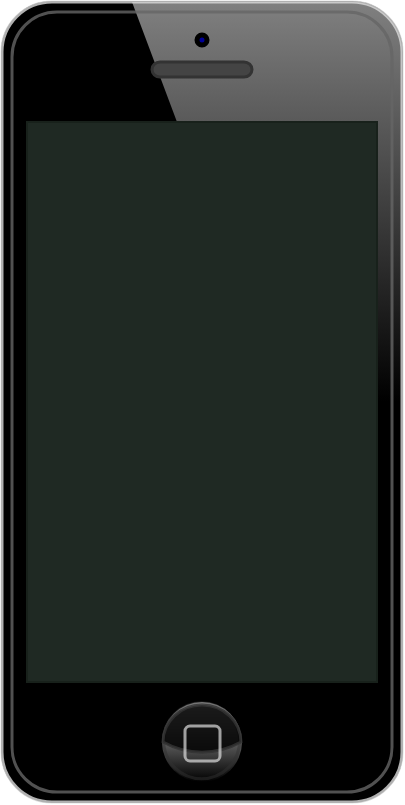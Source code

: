 <mxfile>
    <diagram id="-vWeD6o7MCaUq0lr2hgz" name="Desktop-Zoning">
        <mxGraphModel dx="497" dy="216" grid="1" gridSize="10" guides="1" tooltips="1" connect="1" arrows="1" fold="1" page="1" pageScale="1" pageWidth="850" pageHeight="1100" math="0" shadow="0">
            <root>
                <mxCell id="0"/>
                <mxCell id="1" parent="0"/>
                <mxCell id="Gsmkfk-uOidyAlo3B46_-7" value="" style="verticalLabelPosition=bottom;verticalAlign=top;html=1;shadow=0;dashed=0;strokeWidth=1;shape=mxgraph.ios.iPhone;bgStyle=bgGreen;fillColor=#aaaaaa;sketch=0;" vertex="1" parent="1">
                    <mxGeometry x="350" y="420" width="200" height="400" as="geometry"/>
                </mxCell>
            </root>
        </mxGraphModel>
    </diagram>
    <diagram id="aMTyV82syIok-NyjST65" name="Mobile-Zoning">
        <mxGraphModel dx="1491" dy="649" grid="1" gridSize="10" guides="1" tooltips="1" connect="1" arrows="1" fold="1" page="1" pageScale="1" pageWidth="850" pageHeight="1100" math="0" shadow="0">
            <root>
                <mxCell id="0"/>
                <mxCell id="1" parent="0"/>
            </root>
        </mxGraphModel>
    </diagram>
    <diagram id="l28xCIpciAdqcDEw0JcP" name="Desktop-Wireframe">
        <mxGraphModel dx="820" dy="357" grid="1" gridSize="10" guides="1" tooltips="1" connect="1" arrows="1" fold="1" page="1" pageScale="1" pageWidth="850" pageHeight="1100" math="0" shadow="0">
            <root>
                <mxCell id="0"/>
                <mxCell id="1" parent="0"/>
            </root>
        </mxGraphModel>
    </diagram>
    <diagram id="1OHDIhGTOh3vN1-3POGz" name="Desktop-Wireframe">
        <mxGraphModel dx="820" dy="357" grid="1" gridSize="10" guides="1" tooltips="1" connect="1" arrows="1" fold="1" page="1" pageScale="1" pageWidth="850" pageHeight="1100" math="0" shadow="0">
            <root>
                <mxCell id="0"/>
                <mxCell id="1" parent="0"/>
            </root>
        </mxGraphModel>
    </diagram>
</mxfile>